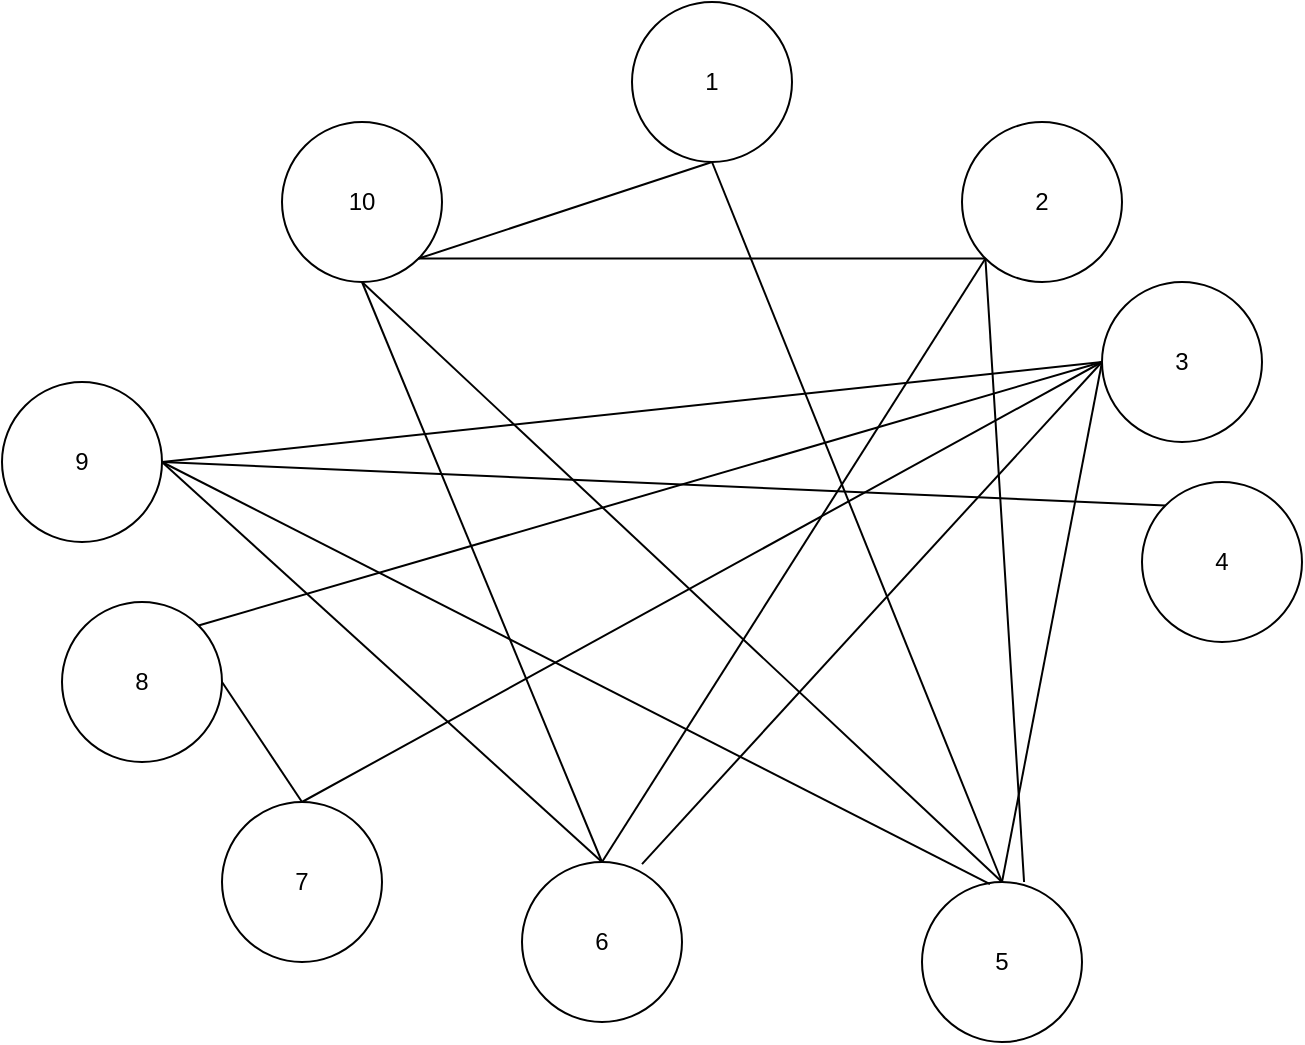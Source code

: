 <mxfile version="26.2.4">
  <diagram name="Page-1" id="B6gtU3eYQol23JJfoaB7">
    <mxGraphModel dx="1190" dy="633" grid="1" gridSize="10" guides="1" tooltips="1" connect="1" arrows="1" fold="1" page="1" pageScale="1" pageWidth="850" pageHeight="1100" math="0" shadow="0">
      <root>
        <mxCell id="0" />
        <mxCell id="1" parent="0" />
        <mxCell id="kZaUd7Zv_o38RQ934Uc_-1" value="1" style="ellipse;whiteSpace=wrap;html=1;aspect=fixed;" vertex="1" parent="1">
          <mxGeometry x="385" y="90" width="80" height="80" as="geometry" />
        </mxCell>
        <mxCell id="kZaUd7Zv_o38RQ934Uc_-2" value="10" style="ellipse;whiteSpace=wrap;html=1;aspect=fixed;strokeColor=light-dark(#000000,#FFFFFF);" vertex="1" parent="1">
          <mxGeometry x="210" y="150" width="80" height="80" as="geometry" />
        </mxCell>
        <mxCell id="kZaUd7Zv_o38RQ934Uc_-3" value="2" style="ellipse;whiteSpace=wrap;html=1;aspect=fixed;strokeColor=light-dark(#000000,#FFFFFF);" vertex="1" parent="1">
          <mxGeometry x="550" y="150" width="80" height="80" as="geometry" />
        </mxCell>
        <mxCell id="kZaUd7Zv_o38RQ934Uc_-4" value="9" style="ellipse;whiteSpace=wrap;html=1;aspect=fixed;" vertex="1" parent="1">
          <mxGeometry x="70" y="280" width="80" height="80" as="geometry" />
        </mxCell>
        <mxCell id="kZaUd7Zv_o38RQ934Uc_-5" value="3" style="ellipse;whiteSpace=wrap;html=1;aspect=fixed;strokeColor=light-dark(#000000,#FFFFFF);" vertex="1" parent="1">
          <mxGeometry x="620" y="230" width="80" height="80" as="geometry" />
        </mxCell>
        <mxCell id="kZaUd7Zv_o38RQ934Uc_-6" value="7" style="ellipse;whiteSpace=wrap;html=1;aspect=fixed;strokeColor=light-dark(#000000,#FFFFFF);" vertex="1" parent="1">
          <mxGeometry x="180" y="490" width="80" height="80" as="geometry" />
        </mxCell>
        <mxCell id="kZaUd7Zv_o38RQ934Uc_-7" value="6" style="ellipse;whiteSpace=wrap;html=1;aspect=fixed;strokeColor=light-dark(#000000,#FFFFFF);" vertex="1" parent="1">
          <mxGeometry x="330" y="520" width="80" height="80" as="geometry" />
        </mxCell>
        <mxCell id="kZaUd7Zv_o38RQ934Uc_-8" value="5" style="ellipse;whiteSpace=wrap;html=1;aspect=fixed;strokeColor=light-dark(#000000,#FFFFFF);" vertex="1" parent="1">
          <mxGeometry x="530" y="530" width="80" height="80" as="geometry" />
        </mxCell>
        <mxCell id="kZaUd7Zv_o38RQ934Uc_-9" value="4" style="ellipse;whiteSpace=wrap;html=1;aspect=fixed;strokeColor=light-dark(#000000,#FFFFFF);" vertex="1" parent="1">
          <mxGeometry x="640" y="330" width="80" height="80" as="geometry" />
        </mxCell>
        <mxCell id="kZaUd7Zv_o38RQ934Uc_-10" value="8" style="ellipse;whiteSpace=wrap;html=1;aspect=fixed;" vertex="1" parent="1">
          <mxGeometry x="100" y="390" width="80" height="80" as="geometry" />
        </mxCell>
        <mxCell id="kZaUd7Zv_o38RQ934Uc_-11" value="" style="endArrow=none;html=1;rounded=0;exitX=0.5;exitY=0;exitDx=0;exitDy=0;entryX=0.5;entryY=1;entryDx=0;entryDy=0;strokeColor=light-dark(#000000,#FF8000);" edge="1" parent="1" source="kZaUd7Zv_o38RQ934Uc_-8" target="kZaUd7Zv_o38RQ934Uc_-1">
          <mxGeometry width="50" height="50" relative="1" as="geometry">
            <mxPoint x="380" y="220" as="sourcePoint" />
            <mxPoint x="430" y="170" as="targetPoint" />
          </mxGeometry>
        </mxCell>
        <mxCell id="kZaUd7Zv_o38RQ934Uc_-12" value="" style="endArrow=none;html=1;rounded=0;entryX=0.5;entryY=1;entryDx=0;entryDy=0;exitX=1;exitY=1;exitDx=0;exitDy=0;strokeColor=light-dark(#000000,#FF8000);" edge="1" parent="1" source="kZaUd7Zv_o38RQ934Uc_-2" target="kZaUd7Zv_o38RQ934Uc_-1">
          <mxGeometry width="50" height="50" relative="1" as="geometry">
            <mxPoint x="360" y="220" as="sourcePoint" />
            <mxPoint x="410" y="170" as="targetPoint" />
          </mxGeometry>
        </mxCell>
        <mxCell id="kZaUd7Zv_o38RQ934Uc_-13" value="" style="endArrow=none;html=1;rounded=0;entryX=0;entryY=1;entryDx=0;entryDy=0;exitX=0.638;exitY=0;exitDx=0;exitDy=0;exitPerimeter=0;fontColor=light-dark(default, #1a5fb4);labelBackgroundColor=light-dark(#FFFFFF,#0000FF);strokeColor=light-dark(#000000,#0000CC);" edge="1" parent="1" source="kZaUd7Zv_o38RQ934Uc_-8" target="kZaUd7Zv_o38RQ934Uc_-3">
          <mxGeometry width="50" height="50" relative="1" as="geometry">
            <mxPoint x="340" y="320" as="sourcePoint" />
            <mxPoint x="390" y="270" as="targetPoint" />
          </mxGeometry>
        </mxCell>
        <mxCell id="kZaUd7Zv_o38RQ934Uc_-14" value="" style="endArrow=none;html=1;rounded=0;entryX=0;entryY=1;entryDx=0;entryDy=0;exitX=0.5;exitY=0;exitDx=0;exitDy=0;strokeColor=light-dark(#000000,#FF0000);" edge="1" parent="1" source="kZaUd7Zv_o38RQ934Uc_-7" target="kZaUd7Zv_o38RQ934Uc_-3">
          <mxGeometry width="50" height="50" relative="1" as="geometry">
            <mxPoint x="380" y="340" as="sourcePoint" />
            <mxPoint x="430" y="290" as="targetPoint" />
          </mxGeometry>
        </mxCell>
        <mxCell id="kZaUd7Zv_o38RQ934Uc_-15" value="" style="endArrow=none;html=1;rounded=0;entryX=0;entryY=1;entryDx=0;entryDy=0;exitX=1;exitY=1;exitDx=0;exitDy=0;strokeColor=light-dark(#000000,#FF0000);" edge="1" parent="1" source="kZaUd7Zv_o38RQ934Uc_-2" target="kZaUd7Zv_o38RQ934Uc_-3">
          <mxGeometry width="50" height="50" relative="1" as="geometry">
            <mxPoint x="490" y="270" as="sourcePoint" />
            <mxPoint x="540" y="220" as="targetPoint" />
          </mxGeometry>
        </mxCell>
        <mxCell id="kZaUd7Zv_o38RQ934Uc_-16" value="" style="endArrow=none;html=1;rounded=0;entryX=0;entryY=0.5;entryDx=0;entryDy=0;exitX=0.5;exitY=0;exitDx=0;exitDy=0;strokeColor=light-dark(#000000,#FFFF00);" edge="1" parent="1" source="kZaUd7Zv_o38RQ934Uc_-8" target="kZaUd7Zv_o38RQ934Uc_-5">
          <mxGeometry width="50" height="50" relative="1" as="geometry">
            <mxPoint x="600" y="370" as="sourcePoint" />
            <mxPoint x="650" y="320" as="targetPoint" />
          </mxGeometry>
        </mxCell>
        <mxCell id="kZaUd7Zv_o38RQ934Uc_-19" value="" style="endArrow=none;html=1;rounded=0;entryX=0;entryY=0.5;entryDx=0;entryDy=0;exitX=0.75;exitY=0.013;exitDx=0;exitDy=0;exitPerimeter=0;strokeColor=light-dark(#000000,#00FF00);" edge="1" parent="1" source="kZaUd7Zv_o38RQ934Uc_-7" target="kZaUd7Zv_o38RQ934Uc_-5">
          <mxGeometry width="50" height="50" relative="1" as="geometry">
            <mxPoint x="360" y="420" as="sourcePoint" />
            <mxPoint x="410" y="370" as="targetPoint" />
          </mxGeometry>
        </mxCell>
        <mxCell id="kZaUd7Zv_o38RQ934Uc_-20" value="" style="endArrow=none;html=1;rounded=0;entryX=0;entryY=0.5;entryDx=0;entryDy=0;exitX=0.5;exitY=0;exitDx=0;exitDy=0;strokeColor=light-dark(#000000,#00FFFF);" edge="1" parent="1" source="kZaUd7Zv_o38RQ934Uc_-6" target="kZaUd7Zv_o38RQ934Uc_-5">
          <mxGeometry width="50" height="50" relative="1" as="geometry">
            <mxPoint x="310" y="440" as="sourcePoint" />
            <mxPoint x="360" y="390" as="targetPoint" />
          </mxGeometry>
        </mxCell>
        <mxCell id="kZaUd7Zv_o38RQ934Uc_-21" value="" style="endArrow=none;html=1;rounded=0;entryX=0;entryY=0.5;entryDx=0;entryDy=0;exitX=1;exitY=0;exitDx=0;exitDy=0;strokeColor=light-dark(#000000,#00FFFF);" edge="1" parent="1" source="kZaUd7Zv_o38RQ934Uc_-10" target="kZaUd7Zv_o38RQ934Uc_-5">
          <mxGeometry width="50" height="50" relative="1" as="geometry">
            <mxPoint x="240" y="460" as="sourcePoint" />
            <mxPoint x="670" y="330" as="targetPoint" />
          </mxGeometry>
        </mxCell>
        <mxCell id="kZaUd7Zv_o38RQ934Uc_-22" value="" style="endArrow=none;html=1;rounded=0;entryX=0;entryY=0.5;entryDx=0;entryDy=0;exitX=1;exitY=0.5;exitDx=0;exitDy=0;strokeColor=light-dark(#000000,#FFFF00);" edge="1" parent="1" source="kZaUd7Zv_o38RQ934Uc_-4" target="kZaUd7Zv_o38RQ934Uc_-5">
          <mxGeometry width="50" height="50" relative="1" as="geometry">
            <mxPoint x="250" y="470" as="sourcePoint" />
            <mxPoint x="680" y="340" as="targetPoint" />
          </mxGeometry>
        </mxCell>
        <mxCell id="kZaUd7Zv_o38RQ934Uc_-23" value="" style="endArrow=none;html=1;rounded=0;entryX=0;entryY=0;entryDx=0;entryDy=0;exitX=1;exitY=0.5;exitDx=0;exitDy=0;strokeColor=light-dark(#000000,#FFFFFF);" edge="1" parent="1" source="kZaUd7Zv_o38RQ934Uc_-4" target="kZaUd7Zv_o38RQ934Uc_-9">
          <mxGeometry width="50" height="50" relative="1" as="geometry">
            <mxPoint x="320" y="320" as="sourcePoint" />
            <mxPoint x="370" y="270" as="targetPoint" />
          </mxGeometry>
        </mxCell>
        <mxCell id="kZaUd7Zv_o38RQ934Uc_-24" value="" style="endArrow=none;html=1;rounded=0;entryX=0.425;entryY=0.013;entryDx=0;entryDy=0;entryPerimeter=0;exitX=1;exitY=0.5;exitDx=0;exitDy=0;strokeColor=light-dark(#000000,#FFFF00);" edge="1" parent="1" source="kZaUd7Zv_o38RQ934Uc_-4" target="kZaUd7Zv_o38RQ934Uc_-8">
          <mxGeometry width="50" height="50" relative="1" as="geometry">
            <mxPoint x="340" y="310" as="sourcePoint" />
            <mxPoint x="390" y="260" as="targetPoint" />
          </mxGeometry>
        </mxCell>
        <mxCell id="kZaUd7Zv_o38RQ934Uc_-25" value="" style="endArrow=none;html=1;rounded=0;entryX=0.5;entryY=0;entryDx=0;entryDy=0;exitX=0.5;exitY=1;exitDx=0;exitDy=0;strokeColor=light-dark(#000000,#FF8000);" edge="1" parent="1" source="kZaUd7Zv_o38RQ934Uc_-2" target="kZaUd7Zv_o38RQ934Uc_-8">
          <mxGeometry width="50" height="50" relative="1" as="geometry">
            <mxPoint x="160" y="330" as="sourcePoint" />
            <mxPoint x="554" y="471" as="targetPoint" />
          </mxGeometry>
        </mxCell>
        <mxCell id="kZaUd7Zv_o38RQ934Uc_-26" value="" style="endArrow=none;html=1;rounded=0;entryX=0.5;entryY=0;entryDx=0;entryDy=0;exitX=1;exitY=0.5;exitDx=0;exitDy=0;strokeColor=light-dark(#000000,#00FF00);" edge="1" parent="1" source="kZaUd7Zv_o38RQ934Uc_-4" target="kZaUd7Zv_o38RQ934Uc_-7">
          <mxGeometry width="50" height="50" relative="1" as="geometry">
            <mxPoint x="170" y="340" as="sourcePoint" />
            <mxPoint x="564" y="481" as="targetPoint" />
          </mxGeometry>
        </mxCell>
        <mxCell id="kZaUd7Zv_o38RQ934Uc_-27" value="" style="endArrow=none;html=1;rounded=0;entryX=0.5;entryY=0;entryDx=0;entryDy=0;exitX=0.5;exitY=1;exitDx=0;exitDy=0;strokeColor=light-dark(#000000,#FF0000);" edge="1" parent="1" source="kZaUd7Zv_o38RQ934Uc_-2" target="kZaUd7Zv_o38RQ934Uc_-7">
          <mxGeometry width="50" height="50" relative="1" as="geometry">
            <mxPoint x="160" y="330" as="sourcePoint" />
            <mxPoint x="410" y="500" as="targetPoint" />
          </mxGeometry>
        </mxCell>
        <mxCell id="kZaUd7Zv_o38RQ934Uc_-28" value="" style="endArrow=none;html=1;rounded=0;entryX=1;entryY=0.5;entryDx=0;entryDy=0;exitX=0.5;exitY=0;exitDx=0;exitDy=0;strokeColor=light-dark(#000000,#00FFFF);" edge="1" parent="1" source="kZaUd7Zv_o38RQ934Uc_-6" target="kZaUd7Zv_o38RQ934Uc_-10">
          <mxGeometry width="50" height="50" relative="1" as="geometry">
            <mxPoint x="170" y="340" as="sourcePoint" />
            <mxPoint x="420" y="510" as="targetPoint" />
          </mxGeometry>
        </mxCell>
      </root>
    </mxGraphModel>
  </diagram>
</mxfile>
